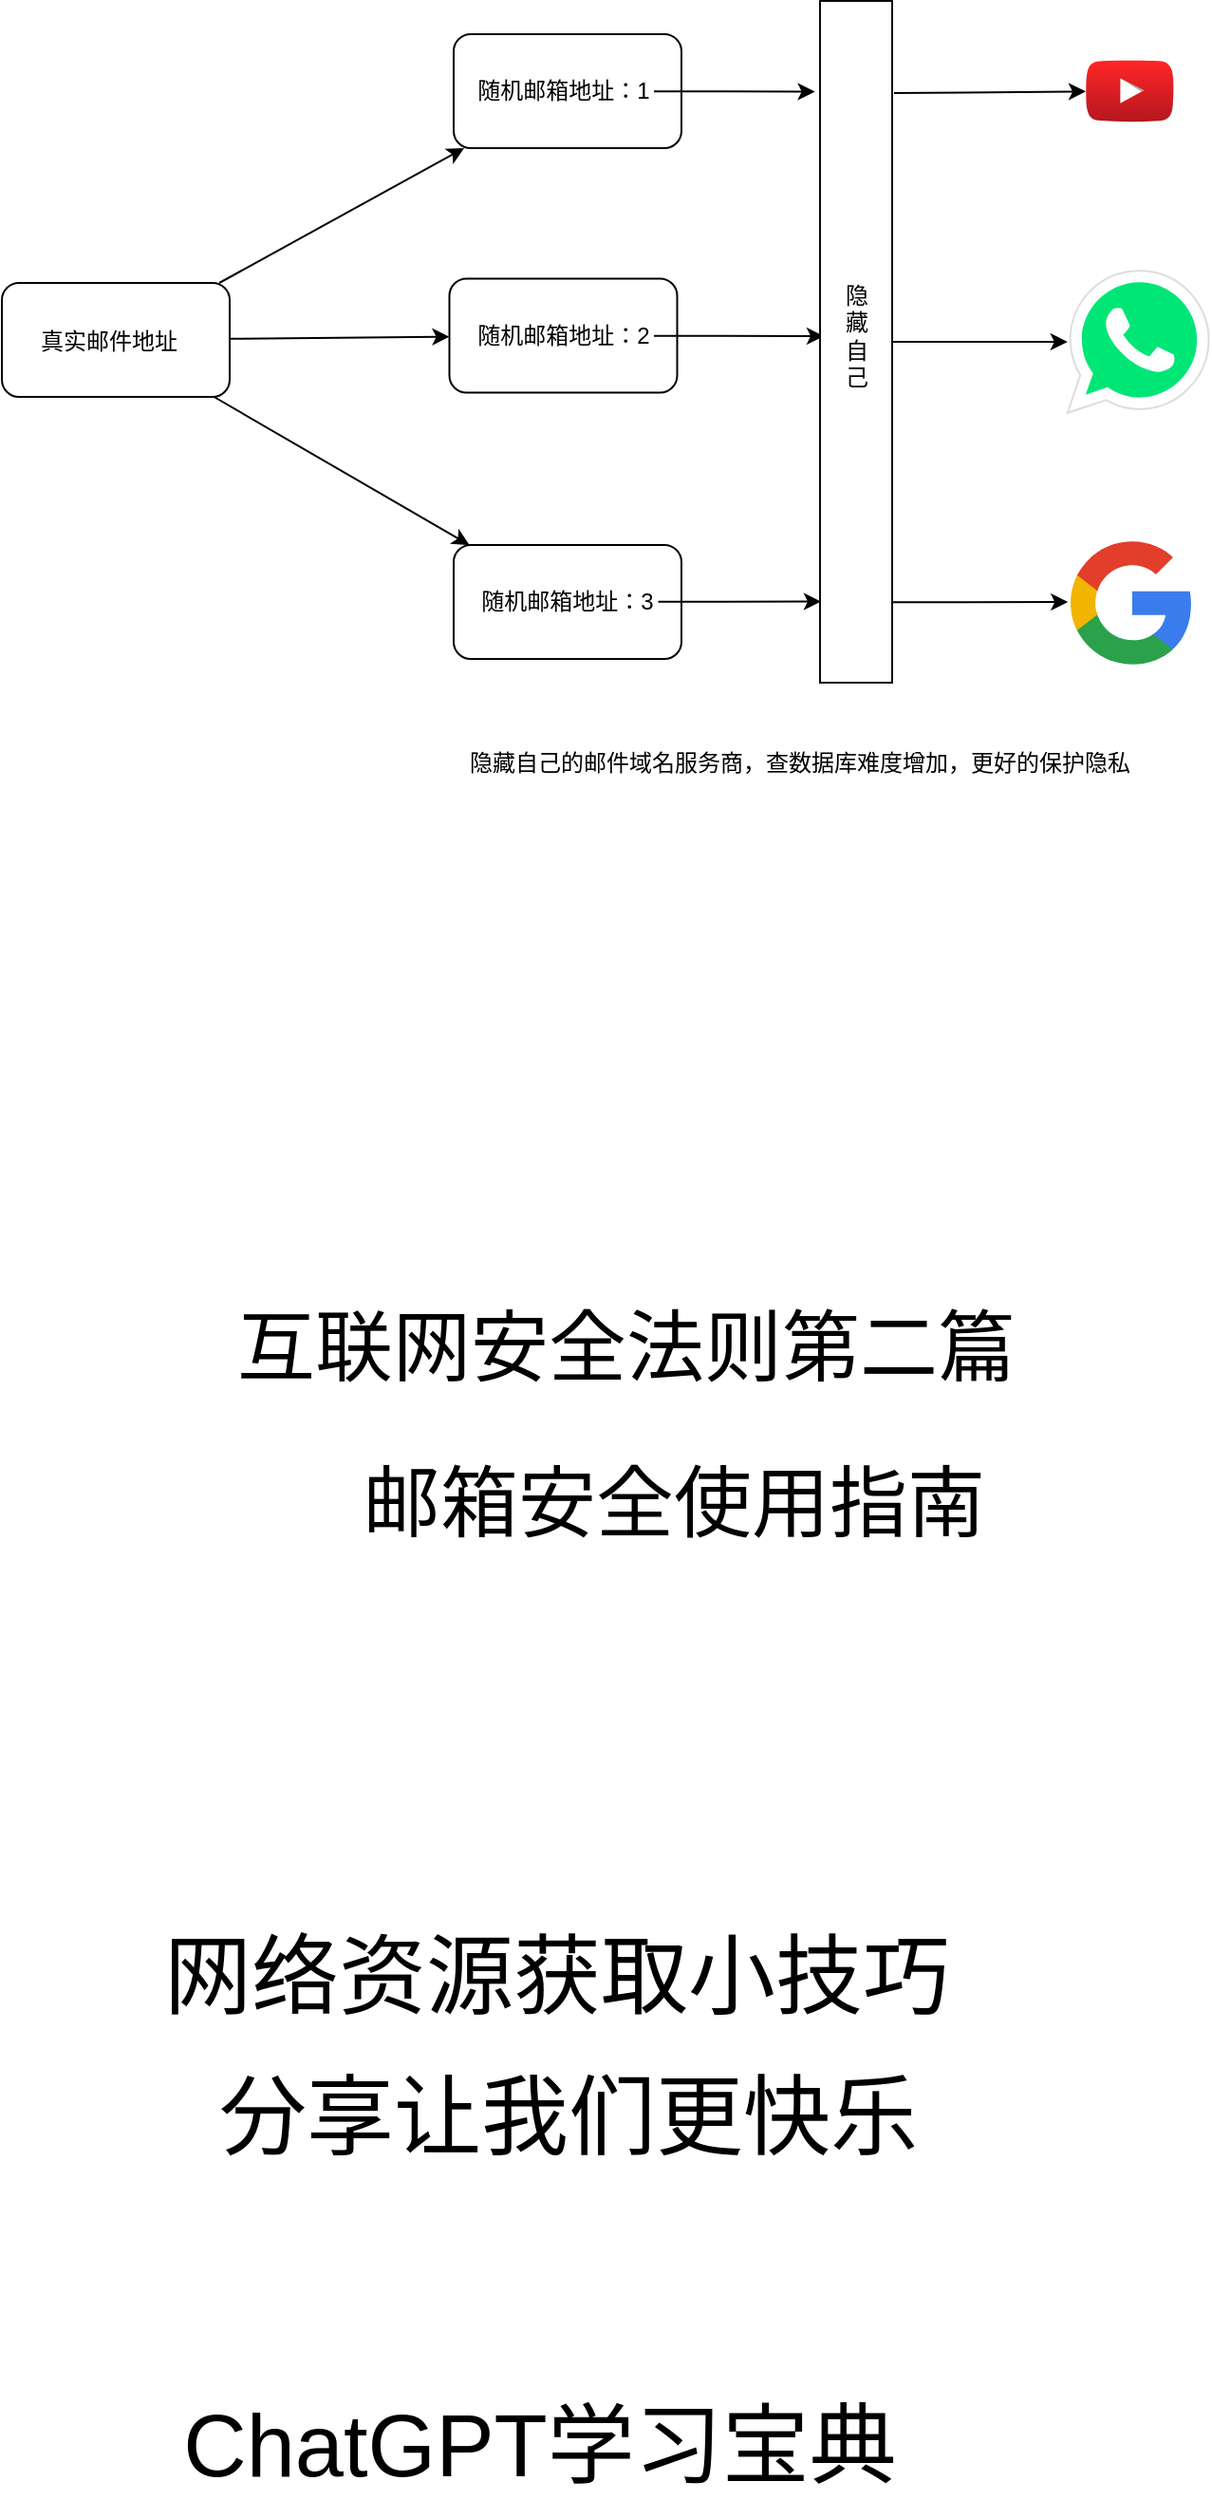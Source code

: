 <mxfile>
    <diagram id="4IgImWF9UjbIaR0xkNWd" name="邮箱">
        <mxGraphModel dx="929" dy="627" grid="0" gridSize="10" guides="1" tooltips="1" connect="1" arrows="1" fold="1" page="0" pageScale="1" pageWidth="1169" pageHeight="827" background="#ffffff" math="0" shadow="0">
            <root>
                <mxCell id="0"/>
                <mxCell id="1" parent="0"/>
                <mxCell id="4" value="" style="edgeStyle=none;html=1;strokeColor=#000000;rounded=1;" parent="1" source="2" target="3" edge="1">
                    <mxGeometry relative="1" as="geometry"/>
                </mxCell>
                <mxCell id="7" value="" style="edgeStyle=none;html=1;fontColor=#000000;strokeColor=#000000;" parent="1" source="2" target="6" edge="1">
                    <mxGeometry relative="1" as="geometry"/>
                </mxCell>
                <mxCell id="10" value="" style="edgeStyle=none;html=1;strokeColor=#000000;fontColor=#000000;" parent="1" source="2" target="9" edge="1">
                    <mxGeometry relative="1" as="geometry"/>
                </mxCell>
                <mxCell id="2" value="" style="rounded=1;whiteSpace=wrap;html=1;fillColor=#FFFFFF;gradientColor=none;strokeColor=#000000;" parent="1" vertex="1">
                    <mxGeometry x="167" y="220" width="120" height="60" as="geometry"/>
                </mxCell>
                <mxCell id="3" value="" style="rounded=1;whiteSpace=wrap;html=1;fillColor=#FFFFFF;gradientColor=none;strokeColor=#000000;" parent="1" vertex="1">
                    <mxGeometry x="405" y="89" width="120" height="60" as="geometry"/>
                </mxCell>
                <mxCell id="5" value="&lt;font color=&quot;#000000&quot;&gt;真实邮件地址&lt;/font&gt;" style="text;html=1;align=center;verticalAlign=middle;whiteSpace=wrap;rounded=0;glass=0;shadow=0;strokeColor=#F0F0F0;strokeWidth=0;" parent="1" vertex="1">
                    <mxGeometry x="185" y="235" width="77" height="32" as="geometry"/>
                </mxCell>
                <mxCell id="6" value="" style="rounded=1;whiteSpace=wrap;html=1;fillColor=#FFFFFF;gradientColor=none;strokeColor=#000000;" parent="1" vertex="1">
                    <mxGeometry x="402.75" y="217.75" width="120" height="60" as="geometry"/>
                </mxCell>
                <mxCell id="9" value="" style="rounded=1;whiteSpace=wrap;html=1;fillColor=#FFFFFF;gradientColor=none;strokeColor=#000000;" parent="1" vertex="1">
                    <mxGeometry x="405" y="358" width="120" height="60" as="geometry"/>
                </mxCell>
                <mxCell id="18" value="" style="edgeStyle=none;html=1;strokeColor=#000000;fontColor=#000000;entryX=-0.071;entryY=0.133;entryDx=0;entryDy=0;entryPerimeter=0;" parent="1" source="11" target="14" edge="1">
                    <mxGeometry relative="1" as="geometry">
                        <mxPoint x="602" y="237" as="targetPoint"/>
                    </mxGeometry>
                </mxCell>
                <mxCell id="11" value="随机邮箱地址：1" style="text;html=1;strokeColor=none;fillColor=none;align=center;verticalAlign=middle;whiteSpace=wrap;rounded=0;shadow=0;glass=0;strokeWidth=0;fontColor=#000000;" parent="1" vertex="1">
                    <mxGeometry x="415" y="106.25" width="95.5" height="25.5" as="geometry"/>
                </mxCell>
                <mxCell id="21" value="" style="edgeStyle=none;html=1;strokeColor=#000000;fontColor=#000000;" parent="1" source="12" edge="1">
                    <mxGeometry relative="1" as="geometry">
                        <mxPoint x="600" y="248" as="targetPoint"/>
                    </mxGeometry>
                </mxCell>
                <mxCell id="12" value="随机邮箱地址：2" style="text;html=1;strokeColor=none;fillColor=none;align=center;verticalAlign=middle;whiteSpace=wrap;rounded=0;shadow=0;glass=0;strokeWidth=0;fontColor=#000000;" parent="1" vertex="1">
                    <mxGeometry x="415" y="235" width="95.5" height="25.5" as="geometry"/>
                </mxCell>
                <mxCell id="25" value="" style="edgeStyle=none;html=1;strokeColor=#000000;fontColor=#000000;entryX=0.012;entryY=0.881;entryDx=0;entryDy=0;entryPerimeter=0;" parent="1" source="13" target="14" edge="1">
                    <mxGeometry relative="1" as="geometry"/>
                </mxCell>
                <mxCell id="13" value="随机邮箱地址：3" style="text;html=1;strokeColor=none;fillColor=none;align=center;verticalAlign=middle;whiteSpace=wrap;rounded=0;shadow=0;glass=0;strokeWidth=0;fontColor=#000000;" parent="1" vertex="1">
                    <mxGeometry x="417.25" y="375.25" width="95.5" height="25.5" as="geometry"/>
                </mxCell>
                <mxCell id="20" style="edgeStyle=none;html=1;strokeColor=#000000;fontColor=#000000;" parent="1" target="15" edge="1">
                    <mxGeometry relative="1" as="geometry">
                        <mxPoint x="637" y="120" as="sourcePoint"/>
                    </mxGeometry>
                </mxCell>
                <mxCell id="23" value="" style="edgeStyle=none;html=1;strokeColor=#000000;fontColor=#000000;" parent="1" source="14" target="16" edge="1">
                    <mxGeometry relative="1" as="geometry"/>
                </mxCell>
                <mxCell id="26" style="edgeStyle=none;html=1;strokeColor=#000000;fontColor=#000000;exitX=1;exitY=0.882;exitDx=0;exitDy=0;exitPerimeter=0;" parent="1" source="14" target="17" edge="1">
                    <mxGeometry relative="1" as="geometry"/>
                </mxCell>
                <mxCell id="14" value="" style="rounded=0;whiteSpace=wrap;html=1;shadow=0;glass=0;strokeColor=#0a0a0a;strokeWidth=1;fontColor=#000000;fillColor=#FFFFFF;" parent="1" vertex="1">
                    <mxGeometry x="598" y="71.5" width="38" height="359" as="geometry"/>
                </mxCell>
                <mxCell id="15" value="" style="dashed=0;outlineConnect=0;html=1;align=center;labelPosition=center;verticalLabelPosition=bottom;verticalAlign=top;shape=mxgraph.weblogos.youtube_2;fillColor=#FF2626;gradientColor=#B5171F;rounded=0;shadow=0;glass=0;strokeColor=#0a0a0a;strokeWidth=1;fontColor=#000000;" parent="1" vertex="1">
                    <mxGeometry x="738" y="102.7" width="46.4" height="32.6" as="geometry"/>
                </mxCell>
                <mxCell id="16" value="" style="dashed=0;outlineConnect=0;html=1;align=center;labelPosition=center;verticalLabelPosition=bottom;verticalAlign=top;shape=mxgraph.weblogos.whatsapp;fillColor=#00E676;strokeColor=#dddddd;rounded=0;shadow=0;glass=0;strokeWidth=1;fontColor=#000000;" parent="1" vertex="1">
                    <mxGeometry x="728.4" y="213.6" width="74.4" height="74.8" as="geometry"/>
                </mxCell>
                <mxCell id="17" value="" style="dashed=0;outlineConnect=0;html=1;align=center;labelPosition=center;verticalLabelPosition=bottom;verticalAlign=top;shape=mxgraph.weblogos.google;rounded=0;shadow=0;glass=0;strokeColor=#0a0a0a;strokeWidth=1;fontColor=#000000;fillColor=#FFFFFF;" parent="1" vertex="1">
                    <mxGeometry x="728.6" y="353.3" width="65.2" height="69.4" as="geometry"/>
                </mxCell>
                <mxCell id="27" value="隐&lt;br&gt;藏&lt;br&gt;自&lt;br&gt;己" style="text;html=1;strokeColor=none;fillColor=none;align=center;verticalAlign=middle;whiteSpace=wrap;rounded=0;shadow=0;glass=0;strokeWidth=1;fontColor=#000000;" parent="1" vertex="1">
                    <mxGeometry x="601.5" y="186.25" width="31" height="123" as="geometry"/>
                </mxCell>
                <mxCell id="28" value="隐藏自己的邮件域名服务商，查数据库难度增加，更好的保护隐私" style="text;html=1;strokeColor=none;fillColor=none;align=center;verticalAlign=middle;whiteSpace=wrap;rounded=0;shadow=0;glass=0;strokeWidth=1;fontColor=#000000;" parent="1" vertex="1">
                    <mxGeometry x="395" y="454" width="385" height="37" as="geometry"/>
                </mxCell>
                <mxCell id="39" value="&lt;font style=&quot;font-size: 41px;&quot;&gt;互联网安全法则第二篇&lt;/font&gt;" style="text;html=1;strokeColor=none;fillColor=none;align=center;verticalAlign=middle;whiteSpace=wrap;rounded=0;shadow=0;glass=0;strokeWidth=1;fontSize=19;fontColor=#000000;" parent="1" vertex="1">
                    <mxGeometry x="262" y="763" width="468" height="35" as="geometry"/>
                </mxCell>
                <mxCell id="40" value="&lt;font style=&quot;font-size: 41px;&quot;&gt;邮箱安全使用指南&lt;/font&gt;" style="text;html=1;strokeColor=none;fillColor=none;align=center;verticalAlign=middle;whiteSpace=wrap;rounded=0;shadow=0;glass=0;strokeWidth=1;fontSize=41;fontColor=#000000;" parent="1" vertex="1">
                    <mxGeometry x="287" y="845" width="468" height="36" as="geometry"/>
                </mxCell>
                <mxCell id="42" value="网络资源获取小技巧" style="text;html=1;strokeColor=none;fillColor=none;align=center;verticalAlign=middle;whiteSpace=wrap;rounded=0;shadow=0;glass=0;strokeWidth=1;fontSize=46;fontColor=#000000;" parent="1" vertex="1">
                    <mxGeometry x="213" y="1086" width="493" height="52" as="geometry"/>
                </mxCell>
                <mxCell id="43" value="分享让我们更快乐" style="text;html=1;strokeColor=none;fillColor=none;align=center;verticalAlign=middle;whiteSpace=wrap;rounded=0;shadow=0;glass=0;strokeWidth=1;fontSize=46;fontColor=#000000;" parent="1" vertex="1">
                    <mxGeometry x="230.5" y="1161" width="469" height="50" as="geometry"/>
                </mxCell>
                <mxCell id="44" value="ChatGPT学习宝典" style="text;html=1;strokeColor=none;fillColor=none;align=center;verticalAlign=middle;whiteSpace=wrap;rounded=0;shadow=0;glass=0;strokeWidth=1;fontSize=46;fontColor=#000000;" vertex="1" parent="1">
                    <mxGeometry x="204" y="1333" width="493" height="52" as="geometry"/>
                </mxCell>
            </root>
        </mxGraphModel>
    </diagram>
</mxfile>